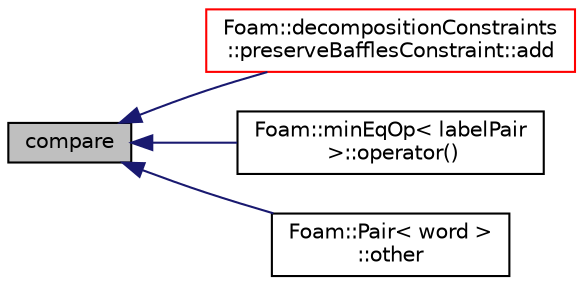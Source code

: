 digraph "compare"
{
  bgcolor="transparent";
  edge [fontname="Helvetica",fontsize="10",labelfontname="Helvetica",labelfontsize="10"];
  node [fontname="Helvetica",fontsize="10",shape=record];
  rankdir="LR";
  Node144 [label="compare",height=0.2,width=0.4,color="black", fillcolor="grey75", style="filled", fontcolor="black"];
  Node144 -> Node145 [dir="back",color="midnightblue",fontsize="10",style="solid",fontname="Helvetica"];
  Node145 [label="Foam::decompositionConstraints\l::preserveBafflesConstraint::add",height=0.2,width=0.4,color="red",URL="$a29929.html#a7eb9dd70c4d20347b6ad9132139e6cd2",tooltip="Add my constraints to list of constraints. "];
  Node144 -> Node149 [dir="back",color="midnightblue",fontsize="10",style="solid",fontname="Helvetica"];
  Node149 [label="Foam::minEqOp\< labelPair\l \>::operator()",height=0.2,width=0.4,color="black",URL="$a22177.html#a5110bdded347caa6365e4d10554dfc32"];
  Node144 -> Node150 [dir="back",color="midnightblue",fontsize="10",style="solid",fontname="Helvetica"];
  Node150 [label="Foam::Pair\< word \>\l::other",height=0.2,width=0.4,color="black",URL="$a28793.html#aa6818dc3a4d14b763c9ae21cdefd59a3",tooltip="Return other. "];
}
